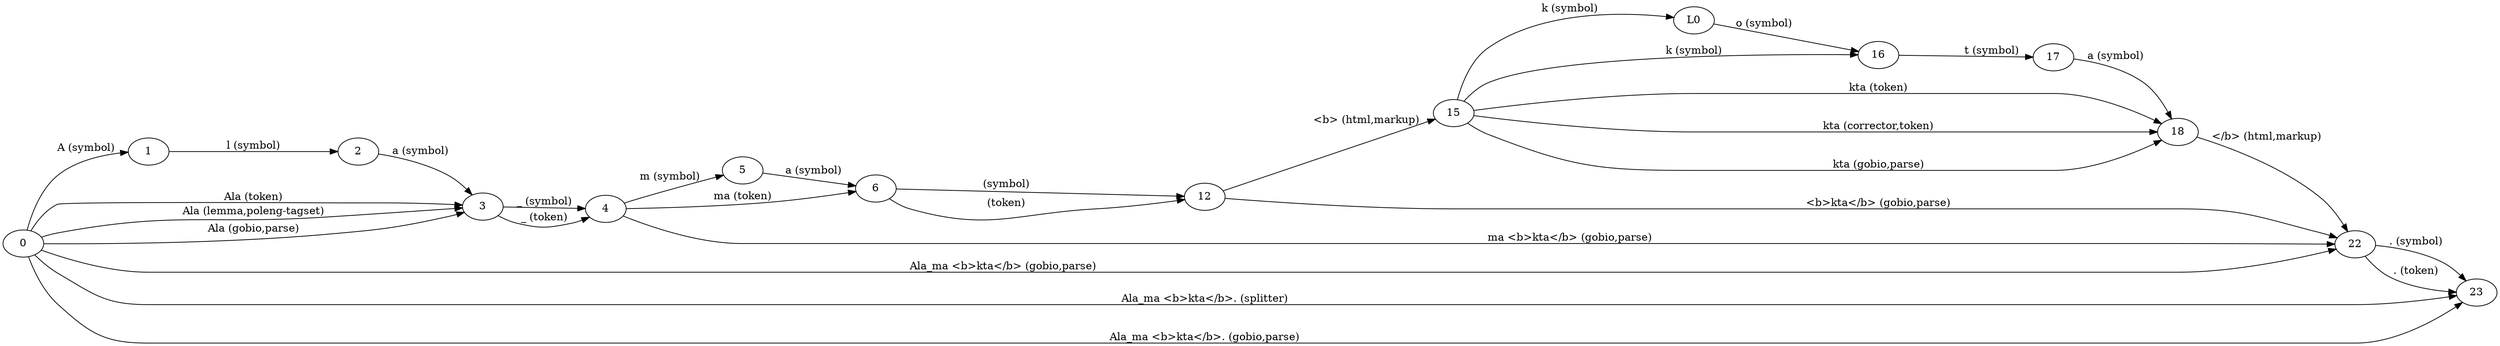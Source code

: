 digraph G {
rankdir=LR
0 -> 1 [label="A (symbol)"]
1 -> 2 [label="l (symbol)"]
2 -> 3 [label="a (symbol)"]
0 -> 3 [label="Ala (token)"]
0 -> 3 [label="Ala (lemma,poleng-tagset)"]
0 -> 3 [label="Ala (gobio,parse)"]
3 -> 4 [label="_ (symbol)"]
3 -> 4 [label="_ (token)"]
4 -> 5 [label="m (symbol)"]
5 -> 6 [label="a (symbol)"]
4 -> 6 [label="ma (token)"]
6 -> 12 [label="&nbsp; (symbol)"]
6 -> 12 [label="&nbsp; (token)"]
12 -> 15 [label="<b> (html,markup)"]
15 -> L0 [label="k (symbol)"]
15 -> 16 [label="k (symbol)"]
L0 -> 16 [label="o (symbol)"]
16 -> 17 [label="t (symbol)"]
17 -> 18 [label="a (symbol)"]
15 -> 18 [label="kta (token)"]
15 -> 18 [label="kta (corrector,token)"]
15 -> 18 [label="kta (gobio,parse)"]
18 -> 22 [label="</b> (html,markup)"]
12 -> 22 [label="<b>kta</b> (gobio,parse)"]
4 -> 22 [label="ma&nbsp;<b>kta</b> (gobio,parse)"]
0 -> 22 [label="Ala_ma&nbsp;<b>kta</b> (gobio,parse)"]
22 -> 23 [label=". (symbol)"]
22 -> 23 [label=". (token)"]
0 -> 23 [label="Ala_ma&nbsp;<b>kta</b>. (splitter)"]
0 -> 23 [label="Ala_ma&nbsp;<b>kta</b>. (gobio,parse)"]
}
